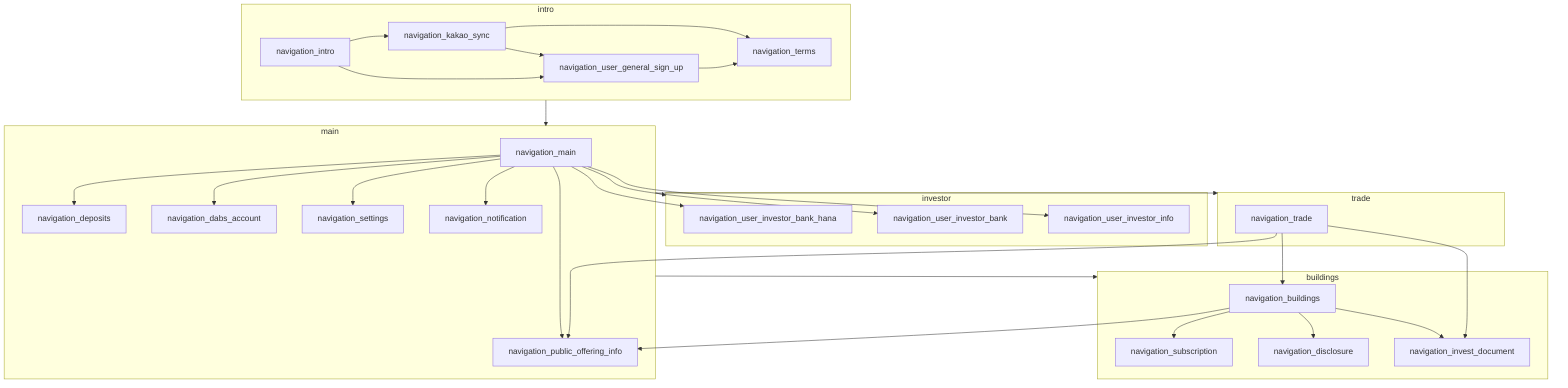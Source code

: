 flowchart TB
    subgraph intro
        navigation_intro-->navigation_kakao_sync;
        navigation_intro-->navigation_user_general_sign_up;
        navigation_kakao_sync-->navigation_terms;
        navigation_kakao_sync-->navigation_user_general_sign_up;
        navigation_user_general_sign_up-->navigation_terms;
    end
    subgraph main
        navigation_main-->navigation_deposits;
        navigation_main-->navigation_dabs_account;
        navigation_main-->navigation_settings;
        navigation_main-->navigation_notification;
        navigation_main-->navigation_public_offering_info;
    end
    subgraph investor
        navigation_main-->navigation_user_investor_bank_hana;
        navigation_main-->navigation_user_investor_bank;
        navigation_main-->navigation_user_investor_info;
    end
    subgraph buildings
        navigation_buildings-->navigation_subscription;
        navigation_buildings-->navigation_disclosure;
        navigation_buildings-->navigation_public_offering_info;
        navigation_buildings-->navigation_invest_document;
    end
    subgraph trade
        navigation_trade-->navigation_public_offering_info
        navigation_trade-->navigation_buildings
        navigation_trade-->navigation_invest_document
    end
    intro --> main;
    main --> investor;
    main --> buildings;
    main --> trade;